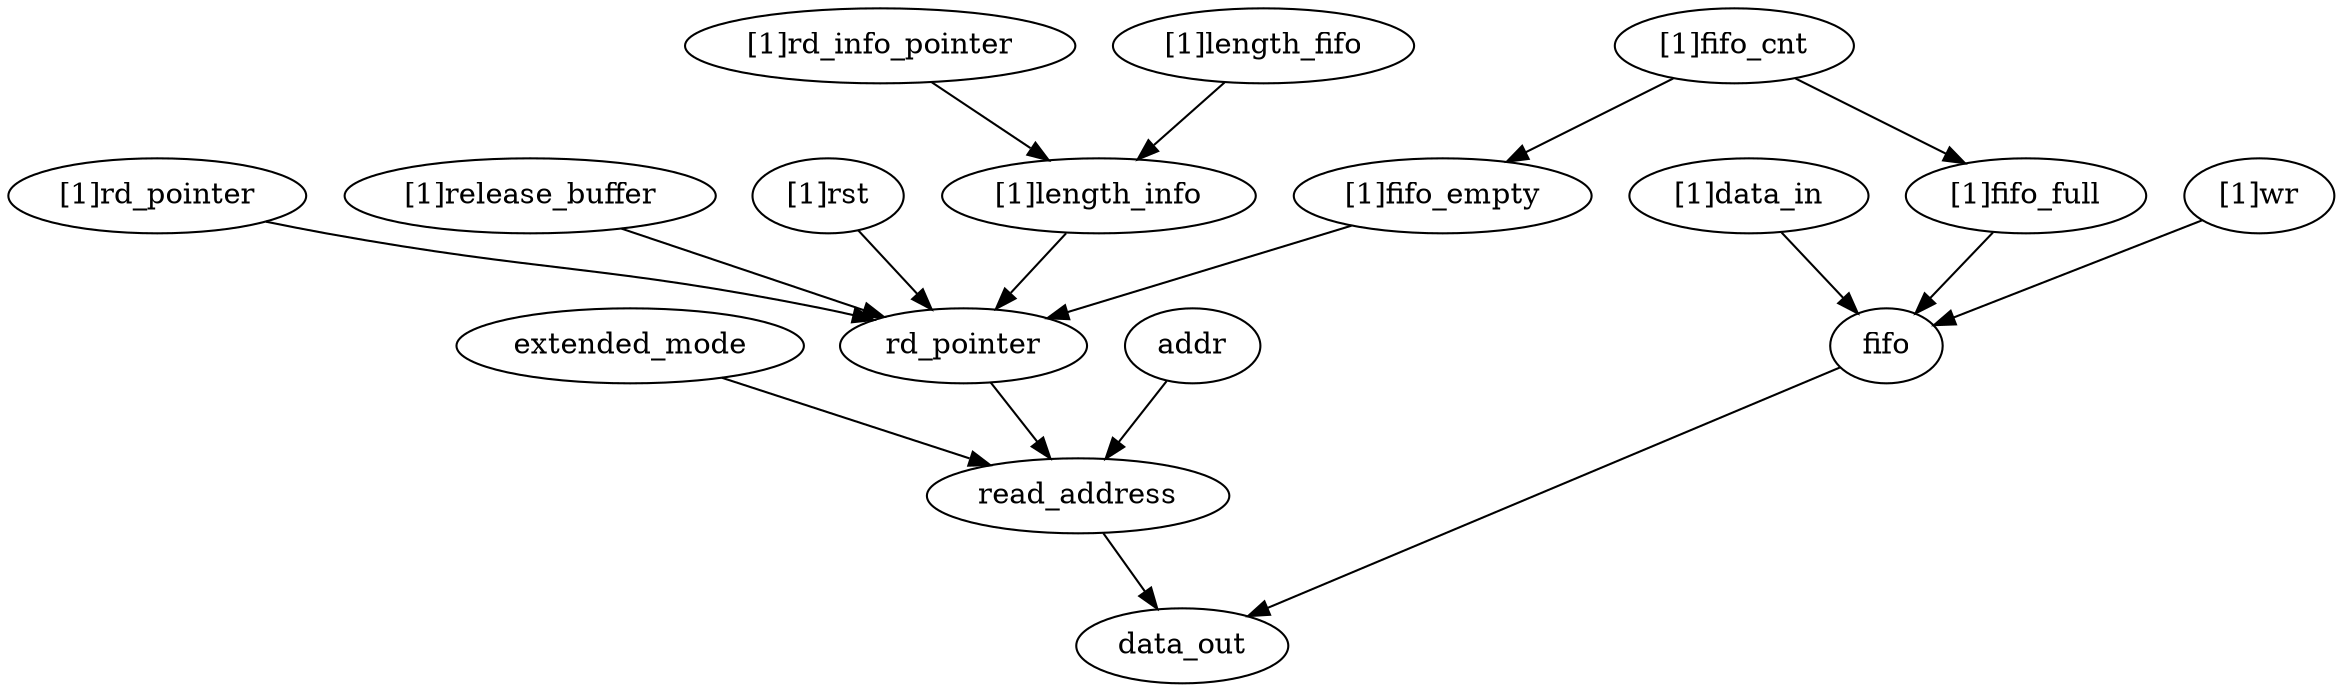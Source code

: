 strict digraph "" {
	"[1]fifo_full"	 [complexity=5,
		importance=0.116406182728,
		rank=0.0232812365457];
	fifo	 [complexity=3,
		importance=0.0885206862361,
		rank=0.029506895412];
	"[1]fifo_full" -> fifo;
	"[1]fifo_cnt"	 [complexity=7,
		importance=0.205328605453,
		rank=0.0293326579219];
	"[1]fifo_cnt" -> "[1]fifo_full";
	"[1]fifo_empty"	 [complexity=11,
		importance=0.271918255834,
		rank=0.0247198414394];
	"[1]fifo_cnt" -> "[1]fifo_empty";
	addr	 [complexity=9,
		importance=0.227987669099,
		rank=0.0253319632332];
	read_address	 [complexity=3,
		importance=0.104497241105,
		rank=0.0348324137016];
	addr -> read_address;
	extended_mode	 [complexity=4,
		importance=0.227987669099,
		rank=0.0569969172747];
	extended_mode -> read_address;
	data_out	 [complexity=0,
		importance=0.0577511855486,
		rank=0.0];
	read_address -> data_out;
	rd_pointer	 [complexity=9,
		importance=0.244032759341,
		rank=0.0271147510379];
	rd_pointer -> read_address;
	"[1]fifo_empty" -> rd_pointer;
	fifo -> data_out;
	"[1]length_info"	 [complexity=13,
		importance=0.284562650296,
		rank=0.0218894346382];
	"[1]length_info" -> rd_pointer;
	"[1]rd_pointer"	 [complexity=13,
		importance=0.279071036473,
		rank=0.0214670028056];
	"[1]rd_pointer" -> rd_pointer;
	"[1]rd_info_pointer"	 [complexity=16,
		importance=0.310417573101,
		rank=0.0194010983188];
	"[1]rd_info_pointer" -> "[1]length_info";
	"[1]wr"	 [complexity=5,
		importance=0.107513873125,
		rank=0.021502774625];
	"[1]wr" -> fifo;
	"[1]release_buffer"	 [complexity=11,
		importance=0.26302594623,
		rank=0.0239114496573];
	"[1]release_buffer" -> rd_pointer;
	"[1]length_fifo"	 [complexity=16,
		importance=0.321171872989,
		rank=0.0200732420618];
	"[1]length_fifo" -> "[1]length_info";
	"[1]rst"	 [complexity=10,
		importance=0.507058705572,
		rank=0.0507058705572];
	"[1]rst" -> rd_pointer;
	"[1]data_in"	 [complexity=7,
		importance=0.107513873125,
		rank=0.0153591247322];
	"[1]data_in" -> fifo;
}
